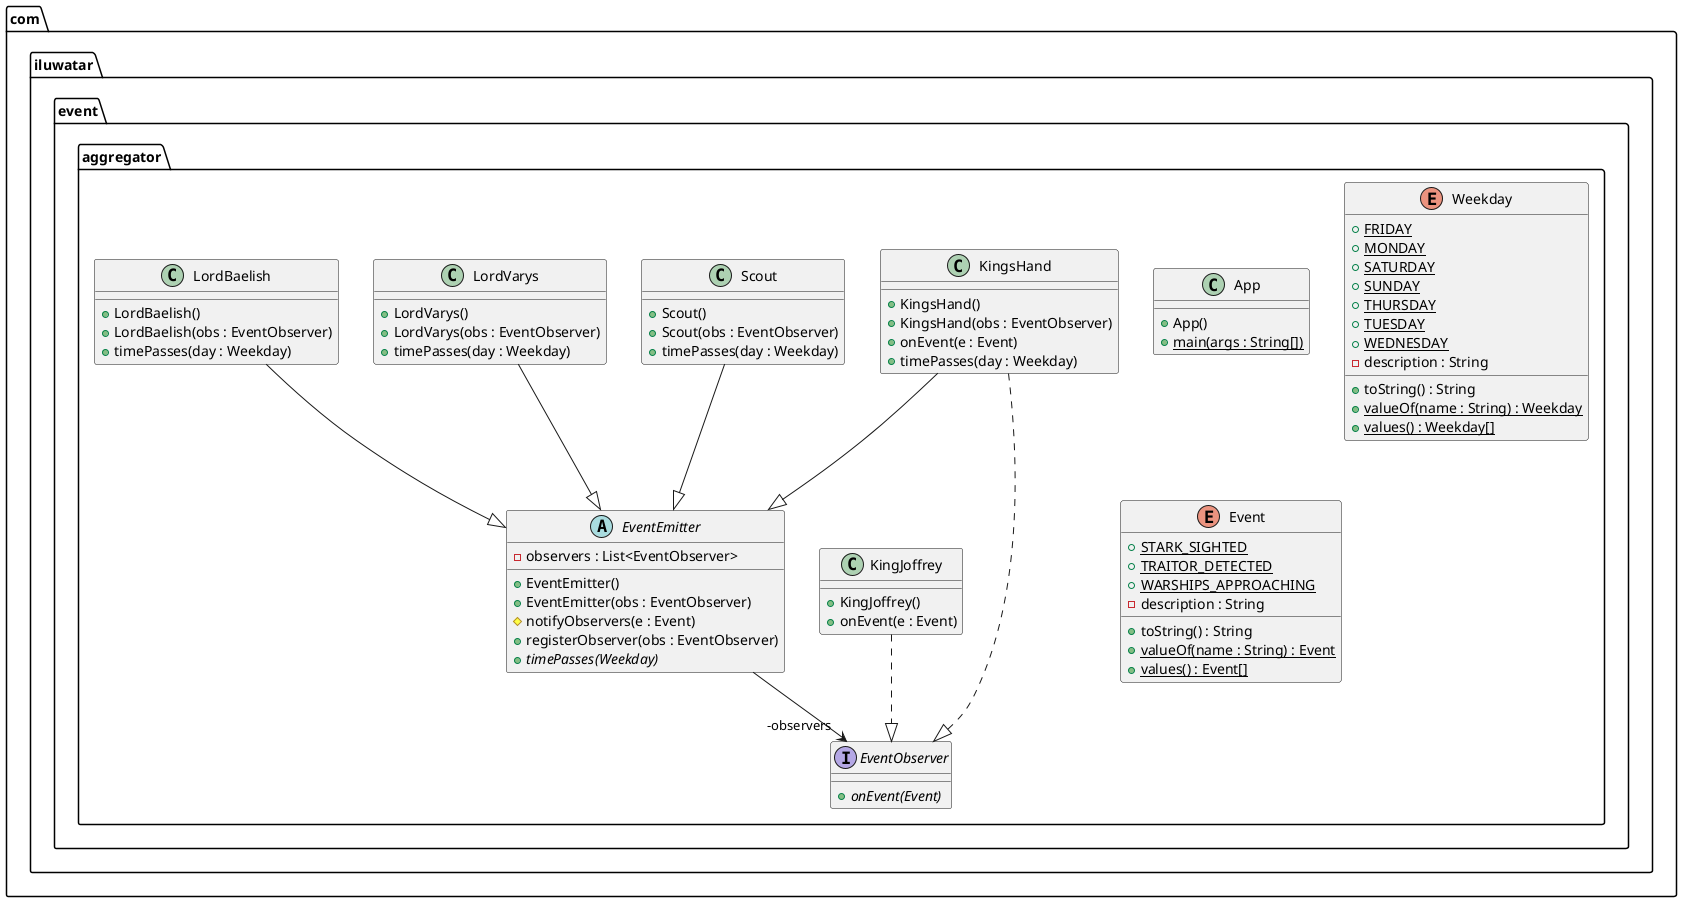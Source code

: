 @startuml
package com.iluwatar.event.aggregator {
  class KingsHand {
    + KingsHand()
    + KingsHand(obs : EventObserver)
    + onEvent(e : Event)
    + timePasses(day : Weekday)
  }
  class KingJoffrey {
    + KingJoffrey()
    + onEvent(e : Event)
  }
  class Scout {
    + Scout()
    + Scout(obs : EventObserver)
    + timePasses(day : Weekday)
  }
  class LordVarys {
    + LordVarys()
    + LordVarys(obs : EventObserver)
    + timePasses(day : Weekday)
  }
  class App {
    + App()
    + main(args : String[]) {static}
  }
  class LordBaelish {
    + LordBaelish()
    + LordBaelish(obs : EventObserver)
    + timePasses(day : Weekday)
  }
  abstract class EventEmitter {
    - observers : List<EventObserver>
    + EventEmitter()
    + EventEmitter(obs : EventObserver)
    # notifyObservers(e : Event)
    + registerObserver(obs : EventObserver)
    + timePasses(Weekday) {abstract}
  }
  interface EventObserver {
    + onEvent(Event) {abstract}
  }
  enum Weekday {
    + FRIDAY {static}
    + MONDAY {static}
    + SATURDAY {static}
    + SUNDAY {static}
    + THURSDAY {static}
    + TUESDAY {static}
    + WEDNESDAY {static}
    - description : String
    + toString() : String
    + valueOf(name : String) : Weekday {static}
    + values() : Weekday[] {static}
  }
  enum Event {
    + STARK_SIGHTED {static}
    + TRAITOR_DETECTED {static}
    + WARSHIPS_APPROACHING {static}
    - description : String
    + toString() : String
    + valueOf(name : String) : Event {static}
    + values() : Event[] {static}
  }
}
EventEmitter -->  "-observers" EventObserver
KingsHand ..|> EventObserver 
KingsHand --|> EventEmitter 
KingJoffrey ..|> EventObserver 
Scout --|> EventEmitter 
LordVarys --|> EventEmitter 
LordBaelish --|> EventEmitter 
@enduml